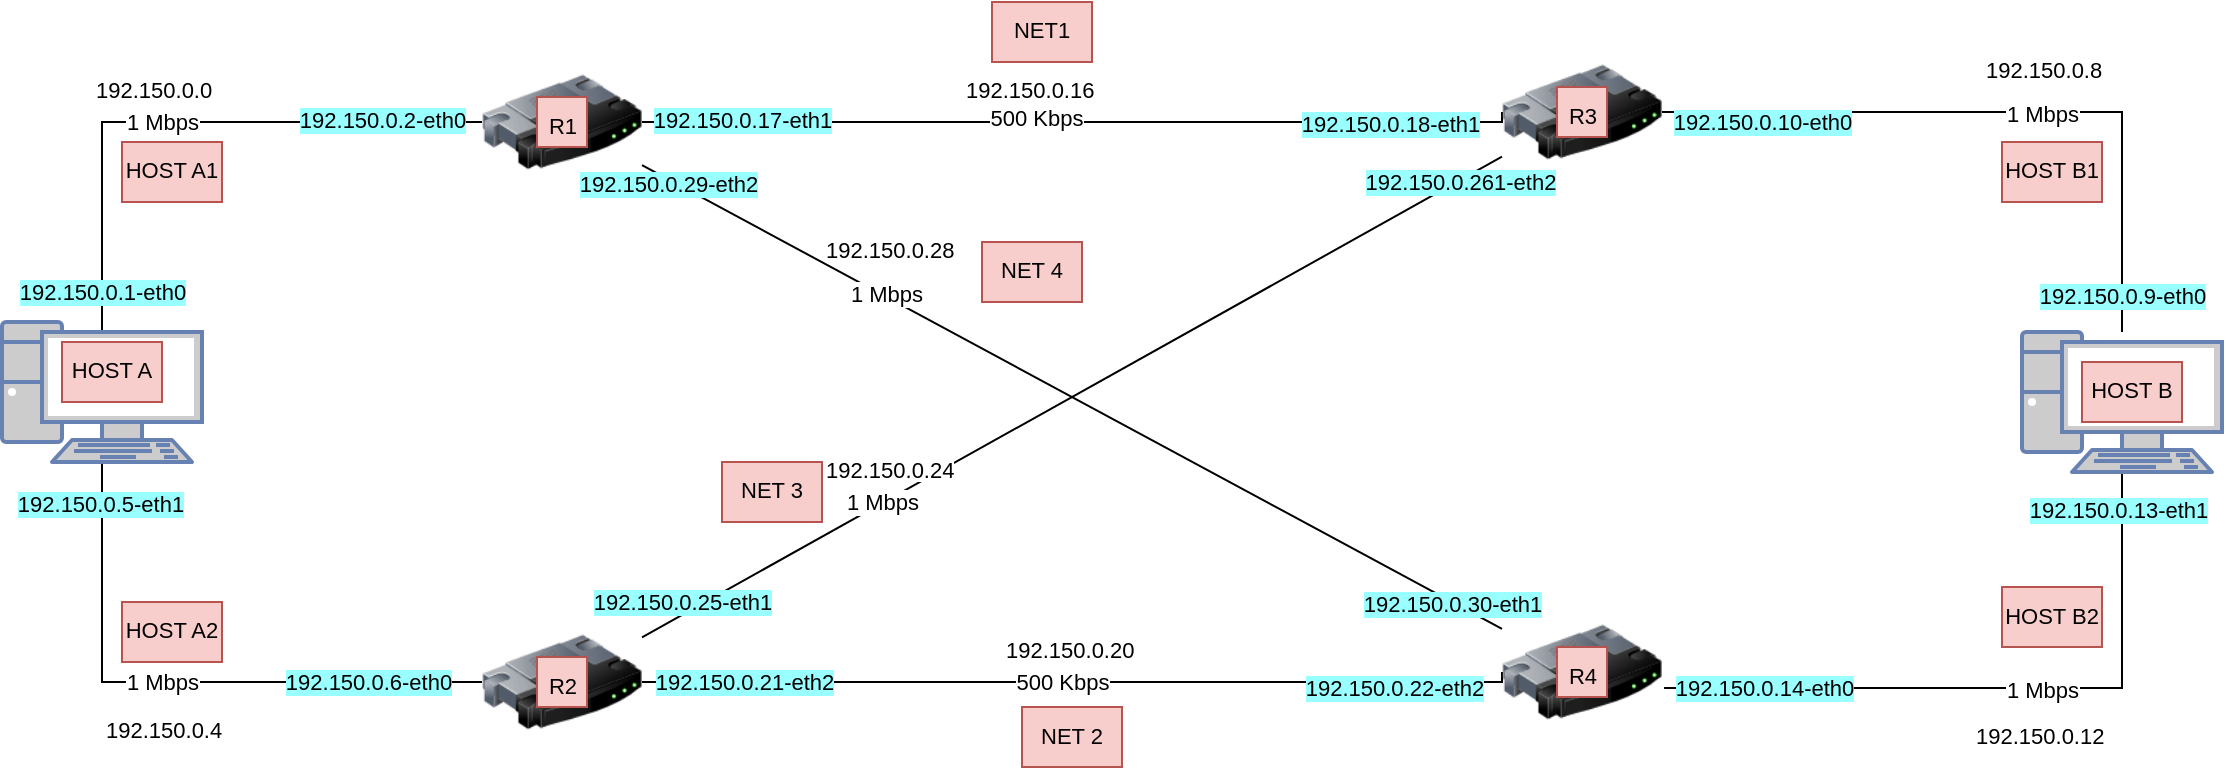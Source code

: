 <mxfile version="19.0.3" type="github">
  <diagram id="5DFiw79inY4H365NkGXZ" name="Page-1">
    <mxGraphModel dx="1629" dy="717" grid="0" gridSize="10" guides="1" tooltips="1" connect="1" arrows="1" fold="1" page="0" pageScale="1" pageWidth="850" pageHeight="1100" math="0" shadow="0">
      <root>
        <mxCell id="0" />
        <mxCell id="1" parent="0" />
        <mxCell id="z0dAwIoTlQXoYfSb6TVq-3" style="edgeStyle=orthogonalEdgeStyle;rounded=0;orthogonalLoop=1;jettySize=auto;html=1;endArrow=none;endFill=0;exitX=0.5;exitY=0.07;exitDx=0;exitDy=0;exitPerimeter=0;" edge="1" parent="1" source="z0dAwIoTlQXoYfSb6TVq-1" target="z0dAwIoTlQXoYfSb6TVq-2">
          <mxGeometry relative="1" as="geometry">
            <Array as="points">
              <mxPoint x="260" y="220" />
            </Array>
          </mxGeometry>
        </mxCell>
        <mxCell id="z0dAwIoTlQXoYfSb6TVq-16" value="1 Mbps" style="edgeLabel;html=1;align=center;verticalAlign=middle;resizable=0;points=[];" vertex="1" connectable="0" parent="z0dAwIoTlQXoYfSb6TVq-3">
          <mxGeometry x="0.064" y="1" relative="1" as="geometry">
            <mxPoint x="-22" y="1" as="offset" />
          </mxGeometry>
        </mxCell>
        <mxCell id="z0dAwIoTlQXoYfSb6TVq-24" value="192.150.0.1-eth0" style="edgeLabel;html=1;align=center;verticalAlign=middle;resizable=0;points=[];labelBackgroundColor=#99FFFF;" vertex="1" connectable="0" parent="z0dAwIoTlQXoYfSb6TVq-3">
          <mxGeometry x="-0.865" relative="1" as="geometry">
            <mxPoint as="offset" />
          </mxGeometry>
        </mxCell>
        <mxCell id="z0dAwIoTlQXoYfSb6TVq-26" value="192.150.0.2-eth0" style="edgeLabel;html=1;align=center;verticalAlign=middle;resizable=0;points=[];labelBackgroundColor=#99FFFF;" vertex="1" connectable="0" parent="z0dAwIoTlQXoYfSb6TVq-3">
          <mxGeometry x="0.607" y="1" relative="1" as="geometry">
            <mxPoint x="8" as="offset" />
          </mxGeometry>
        </mxCell>
        <mxCell id="z0dAwIoTlQXoYfSb6TVq-5" style="edgeStyle=orthogonalEdgeStyle;rounded=0;orthogonalLoop=1;jettySize=auto;html=1;entryX=0;entryY=0.5;entryDx=0;entryDy=0;endArrow=none;endFill=0;" edge="1" parent="1" source="z0dAwIoTlQXoYfSb6TVq-1" target="z0dAwIoTlQXoYfSb6TVq-4">
          <mxGeometry relative="1" as="geometry">
            <Array as="points">
              <mxPoint x="260" y="500" />
            </Array>
          </mxGeometry>
        </mxCell>
        <mxCell id="z0dAwIoTlQXoYfSb6TVq-17" value="1 Mbps" style="edgeLabel;html=1;align=center;verticalAlign=middle;resizable=0;points=[];" vertex="1" connectable="0" parent="z0dAwIoTlQXoYfSb6TVq-5">
          <mxGeometry x="0.093" y="-2" relative="1" as="geometry">
            <mxPoint x="-24" y="-2" as="offset" />
          </mxGeometry>
        </mxCell>
        <mxCell id="z0dAwIoTlQXoYfSb6TVq-25" value="192.150.0.5-eth1" style="edgeLabel;html=1;align=center;verticalAlign=middle;resizable=0;points=[];labelBackgroundColor=#99FFFF;" vertex="1" connectable="0" parent="z0dAwIoTlQXoYfSb6TVq-5">
          <mxGeometry x="-0.86" y="-1" relative="1" as="geometry">
            <mxPoint as="offset" />
          </mxGeometry>
        </mxCell>
        <mxCell id="z0dAwIoTlQXoYfSb6TVq-27" value="192.150.0.6-eth0" style="edgeLabel;html=1;align=center;verticalAlign=middle;resizable=0;points=[];labelBackgroundColor=#99FFFF;" vertex="1" connectable="0" parent="z0dAwIoTlQXoYfSb6TVq-5">
          <mxGeometry x="0.619" relative="1" as="geometry">
            <mxPoint as="offset" />
          </mxGeometry>
        </mxCell>
        <mxCell id="z0dAwIoTlQXoYfSb6TVq-1" value="" style="fontColor=#0066CC;verticalAlign=top;verticalLabelPosition=bottom;labelPosition=center;align=center;html=1;outlineConnect=0;fillColor=#CCCCCC;strokeColor=#6881B3;gradientColor=none;gradientDirection=north;strokeWidth=2;shape=mxgraph.networks.pc;" vertex="1" parent="1">
          <mxGeometry x="210" y="320" width="100" height="70" as="geometry" />
        </mxCell>
        <mxCell id="z0dAwIoTlQXoYfSb6TVq-9" style="edgeStyle=orthogonalEdgeStyle;rounded=0;orthogonalLoop=1;jettySize=auto;html=1;entryX=0;entryY=0.5;entryDx=0;entryDy=0;endArrow=none;endFill=0;" edge="1" parent="1" source="z0dAwIoTlQXoYfSb6TVq-2" target="z0dAwIoTlQXoYfSb6TVq-6">
          <mxGeometry relative="1" as="geometry">
            <Array as="points">
              <mxPoint x="630" y="220" />
              <mxPoint x="630" y="220" />
            </Array>
          </mxGeometry>
        </mxCell>
        <mxCell id="z0dAwIoTlQXoYfSb6TVq-20" value="500 Kbps" style="edgeLabel;html=1;align=center;verticalAlign=middle;resizable=0;points=[];" vertex="1" connectable="0" parent="z0dAwIoTlQXoYfSb6TVq-9">
          <mxGeometry x="-0.095" y="2" relative="1" as="geometry">
            <mxPoint as="offset" />
          </mxGeometry>
        </mxCell>
        <mxCell id="z0dAwIoTlQXoYfSb6TVq-35" value="192.150.0.17-eth1" style="edgeLabel;html=1;align=center;verticalAlign=middle;resizable=0;points=[];labelBackgroundColor=#99FFFF;" vertex="1" connectable="0" parent="z0dAwIoTlQXoYfSb6TVq-9">
          <mxGeometry x="-0.894" y="1" relative="1" as="geometry">
            <mxPoint x="27" as="offset" />
          </mxGeometry>
        </mxCell>
        <mxCell id="z0dAwIoTlQXoYfSb6TVq-39" value="192.150.0.18-eth1" style="edgeLabel;html=1;align=center;verticalAlign=middle;resizable=0;points=[];labelBackgroundColor=#99FFFF;" vertex="1" connectable="0" parent="z0dAwIoTlQXoYfSb6TVq-9">
          <mxGeometry x="0.72" y="-1" relative="1" as="geometry">
            <mxPoint as="offset" />
          </mxGeometry>
        </mxCell>
        <mxCell id="z0dAwIoTlQXoYfSb6TVq-13" style="rounded=0;orthogonalLoop=1;jettySize=auto;html=1;endArrow=none;endFill=0;" edge="1" parent="1" source="z0dAwIoTlQXoYfSb6TVq-2" target="z0dAwIoTlQXoYfSb6TVq-7">
          <mxGeometry relative="1" as="geometry" />
        </mxCell>
        <mxCell id="z0dAwIoTlQXoYfSb6TVq-18" value="1 Mbps" style="edgeLabel;html=1;align=center;verticalAlign=middle;resizable=0;points=[];" vertex="1" connectable="0" parent="z0dAwIoTlQXoYfSb6TVq-13">
          <mxGeometry x="-0.436" y="1" relative="1" as="geometry">
            <mxPoint as="offset" />
          </mxGeometry>
        </mxCell>
        <mxCell id="z0dAwIoTlQXoYfSb6TVq-37" value="192.150.0.30-eth1" style="edgeLabel;html=1;align=center;verticalAlign=middle;resizable=0;points=[];labelBackgroundColor=#99FFFF;" vertex="1" connectable="0" parent="z0dAwIoTlQXoYfSb6TVq-13">
          <mxGeometry x="0.889" relative="1" as="geometry">
            <mxPoint x="-1" as="offset" />
          </mxGeometry>
        </mxCell>
        <mxCell id="z0dAwIoTlQXoYfSb6TVq-38" value="192.150.0.29-eth2" style="edgeLabel;html=1;align=center;verticalAlign=middle;resizable=0;points=[];labelBackgroundColor=#99FFFF;" vertex="1" connectable="0" parent="z0dAwIoTlQXoYfSb6TVq-13">
          <mxGeometry x="-0.935" y="-2" relative="1" as="geometry">
            <mxPoint as="offset" />
          </mxGeometry>
        </mxCell>
        <mxCell id="z0dAwIoTlQXoYfSb6TVq-2" value="" style="image;html=1;image=img/lib/clip_art/networking/Router_128x128.png" vertex="1" parent="1">
          <mxGeometry x="450" y="180" width="80" height="80" as="geometry" />
        </mxCell>
        <mxCell id="z0dAwIoTlQXoYfSb6TVq-10" style="edgeStyle=orthogonalEdgeStyle;rounded=0;orthogonalLoop=1;jettySize=auto;html=1;entryX=0;entryY=0.5;entryDx=0;entryDy=0;endArrow=none;endFill=0;" edge="1" parent="1" source="z0dAwIoTlQXoYfSb6TVq-4" target="z0dAwIoTlQXoYfSb6TVq-7">
          <mxGeometry relative="1" as="geometry">
            <Array as="points">
              <mxPoint x="630" y="500" />
              <mxPoint x="630" y="500" />
            </Array>
          </mxGeometry>
        </mxCell>
        <mxCell id="z0dAwIoTlQXoYfSb6TVq-21" value="500 Kbps" style="edgeLabel;html=1;align=center;verticalAlign=middle;resizable=0;points=[];" vertex="1" connectable="0" parent="z0dAwIoTlQXoYfSb6TVq-10">
          <mxGeometry x="-0.105" relative="1" as="geometry">
            <mxPoint x="15" as="offset" />
          </mxGeometry>
        </mxCell>
        <mxCell id="z0dAwIoTlQXoYfSb6TVq-28" value="192.150.0.21-eth2" style="edgeLabel;html=1;align=center;verticalAlign=middle;resizable=0;points=[];labelBackgroundColor=#99FFFF;" vertex="1" connectable="0" parent="z0dAwIoTlQXoYfSb6TVq-10">
          <mxGeometry x="-0.842" relative="1" as="geometry">
            <mxPoint x="16" as="offset" />
          </mxGeometry>
        </mxCell>
        <mxCell id="z0dAwIoTlQXoYfSb6TVq-30" value="192.150.0.22-eth2" style="edgeLabel;html=1;align=center;verticalAlign=middle;resizable=0;points=[];labelBackgroundColor=#99FFFF;" vertex="1" connectable="0" parent="z0dAwIoTlQXoYfSb6TVq-10">
          <mxGeometry x="0.729" y="-3" relative="1" as="geometry">
            <mxPoint as="offset" />
          </mxGeometry>
        </mxCell>
        <mxCell id="z0dAwIoTlQXoYfSb6TVq-14" style="edgeStyle=none;rounded=0;orthogonalLoop=1;jettySize=auto;html=1;endArrow=none;endFill=0;" edge="1" parent="1" source="z0dAwIoTlQXoYfSb6TVq-4" target="z0dAwIoTlQXoYfSb6TVq-6">
          <mxGeometry relative="1" as="geometry" />
        </mxCell>
        <mxCell id="z0dAwIoTlQXoYfSb6TVq-19" value="1 Mbps" style="edgeLabel;html=1;align=center;verticalAlign=middle;resizable=0;points=[];" vertex="1" connectable="0" parent="z0dAwIoTlQXoYfSb6TVq-14">
          <mxGeometry x="-0.509" y="1" relative="1" as="geometry">
            <mxPoint x="15" y="-8" as="offset" />
          </mxGeometry>
        </mxCell>
        <mxCell id="z0dAwIoTlQXoYfSb6TVq-36" value="192.150.0.25-eth1" style="edgeLabel;html=1;align=center;verticalAlign=middle;resizable=0;points=[];labelBackgroundColor=#99FFFF;" vertex="1" connectable="0" parent="z0dAwIoTlQXoYfSb6TVq-14">
          <mxGeometry x="-0.919" y="-1" relative="1" as="geometry">
            <mxPoint x="2" y="-9" as="offset" />
          </mxGeometry>
        </mxCell>
        <mxCell id="z0dAwIoTlQXoYfSb6TVq-40" value="192.150.0.261-eth2" style="edgeLabel;html=1;align=center;verticalAlign=middle;resizable=0;points=[];labelBackgroundColor=#99FFFF;" vertex="1" connectable="0" parent="z0dAwIoTlQXoYfSb6TVq-14">
          <mxGeometry x="0.9" y="-1" relative="1" as="geometry">
            <mxPoint as="offset" />
          </mxGeometry>
        </mxCell>
        <mxCell id="z0dAwIoTlQXoYfSb6TVq-4" value="" style="image;html=1;image=img/lib/clip_art/networking/Router_128x128.png" vertex="1" parent="1">
          <mxGeometry x="450" y="460" width="80" height="80" as="geometry" />
        </mxCell>
        <mxCell id="z0dAwIoTlQXoYfSb6TVq-11" style="edgeStyle=orthogonalEdgeStyle;rounded=0;orthogonalLoop=1;jettySize=auto;html=1;endArrow=none;endFill=0;" edge="1" parent="1" source="z0dAwIoTlQXoYfSb6TVq-6" target="z0dAwIoTlQXoYfSb6TVq-8">
          <mxGeometry relative="1" as="geometry" />
        </mxCell>
        <mxCell id="z0dAwIoTlQXoYfSb6TVq-22" value="1 Mbps" style="edgeLabel;html=1;align=center;verticalAlign=middle;resizable=0;points=[];" vertex="1" connectable="0" parent="z0dAwIoTlQXoYfSb6TVq-11">
          <mxGeometry x="-0.076" y="-1" relative="1" as="geometry">
            <mxPoint x="33" as="offset" />
          </mxGeometry>
        </mxCell>
        <mxCell id="z0dAwIoTlQXoYfSb6TVq-33" value="192.150.0.9-eth0" style="edgeLabel;html=1;align=center;verticalAlign=middle;resizable=0;points=[];labelBackgroundColor=#99FFFF;" vertex="1" connectable="0" parent="z0dAwIoTlQXoYfSb6TVq-11">
          <mxGeometry x="0.894" relative="1" as="geometry">
            <mxPoint as="offset" />
          </mxGeometry>
        </mxCell>
        <mxCell id="z0dAwIoTlQXoYfSb6TVq-34" value="192.150.0.10-eth0" style="edgeLabel;html=1;align=center;verticalAlign=middle;resizable=0;points=[];labelBackgroundColor=#99FFFF;" vertex="1" connectable="0" parent="z0dAwIoTlQXoYfSb6TVq-11">
          <mxGeometry x="-0.882" y="-1" relative="1" as="geometry">
            <mxPoint x="30" y="4" as="offset" />
          </mxGeometry>
        </mxCell>
        <mxCell id="z0dAwIoTlQXoYfSb6TVq-6" value="" style="image;html=1;image=img/lib/clip_art/networking/Router_128x128.png" vertex="1" parent="1">
          <mxGeometry x="960" y="175" width="80" height="80" as="geometry" />
        </mxCell>
        <mxCell id="z0dAwIoTlQXoYfSb6TVq-12" style="edgeStyle=orthogonalEdgeStyle;rounded=0;orthogonalLoop=1;jettySize=auto;html=1;entryX=0.5;entryY=1;entryDx=0;entryDy=0;entryPerimeter=0;endArrow=none;endFill=0;exitX=1.013;exitY=0.6;exitDx=0;exitDy=0;exitPerimeter=0;" edge="1" parent="1" source="z0dAwIoTlQXoYfSb6TVq-7" target="z0dAwIoTlQXoYfSb6TVq-8">
          <mxGeometry relative="1" as="geometry" />
        </mxCell>
        <mxCell id="z0dAwIoTlQXoYfSb6TVq-23" value="1 Mbps" style="edgeLabel;html=1;align=center;verticalAlign=middle;resizable=0;points=[];" vertex="1" connectable="0" parent="z0dAwIoTlQXoYfSb6TVq-12">
          <mxGeometry x="-0.085" y="-1" relative="1" as="geometry">
            <mxPoint x="35" as="offset" />
          </mxGeometry>
        </mxCell>
        <mxCell id="z0dAwIoTlQXoYfSb6TVq-31" value="192.150.0.14-eth0" style="edgeLabel;html=1;align=center;verticalAlign=middle;resizable=0;points=[];labelBackgroundColor=#99FFFF;" vertex="1" connectable="0" parent="z0dAwIoTlQXoYfSb6TVq-12">
          <mxGeometry x="-0.861" relative="1" as="geometry">
            <mxPoint x="26" as="offset" />
          </mxGeometry>
        </mxCell>
        <mxCell id="z0dAwIoTlQXoYfSb6TVq-32" value="192.150.0.13-eth1" style="edgeLabel;html=1;align=center;verticalAlign=middle;resizable=0;points=[];labelBackgroundColor=#99FFFF;" vertex="1" connectable="0" parent="z0dAwIoTlQXoYfSb6TVq-12">
          <mxGeometry x="0.887" y="2" relative="1" as="geometry">
            <mxPoint as="offset" />
          </mxGeometry>
        </mxCell>
        <mxCell id="z0dAwIoTlQXoYfSb6TVq-7" value="" style="image;html=1;image=img/lib/clip_art/networking/Router_128x128.png" vertex="1" parent="1">
          <mxGeometry x="960" y="455" width="80" height="80" as="geometry" />
        </mxCell>
        <mxCell id="z0dAwIoTlQXoYfSb6TVq-8" value="" style="fontColor=#0066CC;verticalAlign=top;verticalLabelPosition=bottom;labelPosition=center;align=center;html=1;outlineConnect=0;fillColor=#CCCCCC;strokeColor=#6881B3;gradientColor=none;gradientDirection=north;strokeWidth=2;shape=mxgraph.networks.pc;" vertex="1" parent="1">
          <mxGeometry x="1220" y="325" width="100" height="70" as="geometry" />
        </mxCell>
        <mxCell id="z0dAwIoTlQXoYfSb6TVq-41" value="&lt;span style=&quot;color: rgb(0, 0, 0); font-family: Helvetica; font-size: 11px; font-style: normal; font-variant-ligatures: normal; font-variant-caps: normal; font-weight: 400; letter-spacing: normal; orphans: 2; text-align: center; text-indent: 0px; text-transform: none; widows: 2; word-spacing: 0px; -webkit-text-stroke-width: 0px; background-color: rgb(255, 255, 255); text-decoration-thickness: initial; text-decoration-style: initial; text-decoration-color: initial; float: none; display: inline !important;&quot;&gt;192.150.0.4&lt;/span&gt;" style="text;whiteSpace=wrap;html=1;" vertex="1" parent="1">
          <mxGeometry x="260" y="510" width="70" height="30" as="geometry" />
        </mxCell>
        <mxCell id="z0dAwIoTlQXoYfSb6TVq-42" value="&lt;span style=&quot;color: rgb(0, 0, 0); font-family: Helvetica; font-size: 11px; font-style: normal; font-variant-ligatures: normal; font-variant-caps: normal; font-weight: 400; letter-spacing: normal; orphans: 2; text-align: center; text-indent: 0px; text-transform: none; widows: 2; word-spacing: 0px; -webkit-text-stroke-width: 0px; background-color: rgb(255, 255, 255); text-decoration-thickness: initial; text-decoration-style: initial; text-decoration-color: initial; float: none; display: inline !important;&quot;&gt;192.150.0.0&lt;/span&gt;" style="text;whiteSpace=wrap;html=1;" vertex="1" parent="1">
          <mxGeometry x="255" y="190" width="80" height="30" as="geometry" />
        </mxCell>
        <mxCell id="z0dAwIoTlQXoYfSb6TVq-43" value="&lt;span style=&quot;color: rgb(0, 0, 0); font-family: Helvetica; font-size: 11px; font-style: normal; font-variant-ligatures: normal; font-variant-caps: normal; font-weight: 400; letter-spacing: normal; orphans: 2; text-align: center; text-indent: 0px; text-transform: none; widows: 2; word-spacing: 0px; -webkit-text-stroke-width: 0px; background-color: rgb(255, 255, 255); text-decoration-thickness: initial; text-decoration-style: initial; text-decoration-color: initial; float: none; display: inline !important;&quot;&gt;192.150.0.16&lt;/span&gt;" style="text;whiteSpace=wrap;html=1;" vertex="1" parent="1">
          <mxGeometry x="690" y="190" width="80" height="30" as="geometry" />
        </mxCell>
        <mxCell id="z0dAwIoTlQXoYfSb6TVq-44" value="&lt;span style=&quot;color: rgb(0, 0, 0); font-family: Helvetica; font-size: 11px; font-style: normal; font-variant-ligatures: normal; font-variant-caps: normal; font-weight: 400; letter-spacing: normal; orphans: 2; text-align: center; text-indent: 0px; text-transform: none; widows: 2; word-spacing: 0px; -webkit-text-stroke-width: 0px; background-color: rgb(255, 255, 255); text-decoration-thickness: initial; text-decoration-style: initial; text-decoration-color: initial; float: none; display: inline !important;&quot;&gt;192.150.0.20&lt;/span&gt;" style="text;whiteSpace=wrap;html=1;" vertex="1" parent="1">
          <mxGeometry x="710" y="470" width="80" height="30" as="geometry" />
        </mxCell>
        <mxCell id="z0dAwIoTlQXoYfSb6TVq-45" value="&lt;span style=&quot;color: rgb(0, 0, 0); font-family: Helvetica; font-size: 11px; font-style: normal; font-variant-ligatures: normal; font-variant-caps: normal; font-weight: 400; letter-spacing: normal; orphans: 2; text-align: center; text-indent: 0px; text-transform: none; widows: 2; word-spacing: 0px; -webkit-text-stroke-width: 0px; background-color: rgb(255, 255, 255); text-decoration-thickness: initial; text-decoration-style: initial; text-decoration-color: initial; float: none; display: inline !important;&quot;&gt;192.150.0.8&lt;/span&gt;" style="text;whiteSpace=wrap;html=1;" vertex="1" parent="1">
          <mxGeometry x="1200" y="180" width="70" height="30" as="geometry" />
        </mxCell>
        <mxCell id="z0dAwIoTlQXoYfSb6TVq-46" value="&lt;span style=&quot;color: rgb(0, 0, 0); font-family: Helvetica; font-size: 11px; font-style: normal; font-variant-ligatures: normal; font-variant-caps: normal; font-weight: 400; letter-spacing: normal; orphans: 2; text-align: center; text-indent: 0px; text-transform: none; widows: 2; word-spacing: 0px; -webkit-text-stroke-width: 0px; background-color: rgb(255, 255, 255); text-decoration-thickness: initial; text-decoration-style: initial; text-decoration-color: initial; float: none; display: inline !important;&quot;&gt;192.150.0.12&lt;/span&gt;" style="text;whiteSpace=wrap;html=1;" vertex="1" parent="1">
          <mxGeometry x="1195" y="512.5" width="80" height="30" as="geometry" />
        </mxCell>
        <mxCell id="z0dAwIoTlQXoYfSb6TVq-48" value="&lt;span style=&quot;color: rgb(0, 0, 0); font-family: Helvetica; font-size: 11px; font-style: normal; font-variant-ligatures: normal; font-variant-caps: normal; font-weight: 400; letter-spacing: normal; orphans: 2; text-align: center; text-indent: 0px; text-transform: none; widows: 2; word-spacing: 0px; -webkit-text-stroke-width: 0px; background-color: rgb(255, 255, 255); text-decoration-thickness: initial; text-decoration-style: initial; text-decoration-color: initial; float: none; display: inline !important;&quot;&gt;192.150.0.28&lt;/span&gt;" style="text;whiteSpace=wrap;html=1;" vertex="1" parent="1">
          <mxGeometry x="620" y="270" width="80" height="30" as="geometry" />
        </mxCell>
        <mxCell id="z0dAwIoTlQXoYfSb6TVq-49" value="&lt;span style=&quot;color: rgb(0, 0, 0); font-family: Helvetica; font-size: 11px; font-style: normal; font-variant-ligatures: normal; font-variant-caps: normal; font-weight: 400; letter-spacing: normal; orphans: 2; text-align: center; text-indent: 0px; text-transform: none; widows: 2; word-spacing: 0px; -webkit-text-stroke-width: 0px; background-color: rgb(255, 255, 255); text-decoration-thickness: initial; text-decoration-style: initial; text-decoration-color: initial; float: none; display: inline !important;&quot;&gt;192.150.0.24&lt;/span&gt;" style="text;whiteSpace=wrap;html=1;" vertex="1" parent="1">
          <mxGeometry x="620" y="380" width="80" height="30" as="geometry" />
        </mxCell>
        <mxCell id="z0dAwIoTlQXoYfSb6TVq-50" value="&lt;span style=&quot;color: rgb(0, 0, 0); font-family: Helvetica; font-size: 11px; font-style: normal; font-variant-ligatures: normal; font-variant-caps: normal; font-weight: 400; letter-spacing: normal; orphans: 2; text-indent: 0px; text-transform: none; widows: 2; word-spacing: 0px; -webkit-text-stroke-width: 0px; text-decoration-thickness: initial; text-decoration-style: initial; text-decoration-color: initial; float: none; display: inline !important;&quot;&gt;HOST A&lt;/span&gt;" style="text;whiteSpace=wrap;html=1;fillColor=#f8cecc;strokeColor=#b85450;labelBackgroundColor=none;align=center;" vertex="1" parent="1">
          <mxGeometry x="240" y="330" width="50" height="30" as="geometry" />
        </mxCell>
        <mxCell id="z0dAwIoTlQXoYfSb6TVq-51" value="&lt;span style=&quot;color: rgb(0, 0, 0); font-family: Helvetica; font-size: 11px; font-style: normal; font-variant-ligatures: normal; font-variant-caps: normal; font-weight: 400; letter-spacing: normal; orphans: 2; text-indent: 0px; text-transform: none; widows: 2; word-spacing: 0px; -webkit-text-stroke-width: 0px; text-decoration-thickness: initial; text-decoration-style: initial; text-decoration-color: initial; float: none; display: inline !important;&quot;&gt;HOST B&lt;/span&gt;" style="text;whiteSpace=wrap;html=1;fillColor=#f8cecc;strokeColor=#b85450;labelBackgroundColor=none;align=center;" vertex="1" parent="1">
          <mxGeometry x="1250" y="340" width="50" height="30" as="geometry" />
        </mxCell>
        <mxCell id="z0dAwIoTlQXoYfSb6TVq-52" value="&lt;span style=&quot;color: rgb(0, 0, 0); font-family: Helvetica; font-size: 11px; font-style: normal; font-variant-ligatures: normal; font-variant-caps: normal; font-weight: 400; letter-spacing: normal; orphans: 2; text-indent: 0px; text-transform: none; widows: 2; word-spacing: 0px; -webkit-text-stroke-width: 0px; text-decoration-thickness: initial; text-decoration-style: initial; text-decoration-color: initial; float: none; display: inline !important;&quot;&gt;R1&lt;/span&gt;" style="text;whiteSpace=wrap;html=1;fillColor=#f8cecc;strokeColor=#b85450;labelBackgroundColor=none;align=center;" vertex="1" parent="1">
          <mxGeometry x="477.5" y="207.5" width="25" height="25" as="geometry" />
        </mxCell>
        <mxCell id="z0dAwIoTlQXoYfSb6TVq-54" value="&lt;span style=&quot;color: rgb(0, 0, 0); font-family: Helvetica; font-size: 11px; font-style: normal; font-variant-ligatures: normal; font-variant-caps: normal; font-weight: 400; letter-spacing: normal; orphans: 2; text-indent: 0px; text-transform: none; widows: 2; word-spacing: 0px; -webkit-text-stroke-width: 0px; text-decoration-thickness: initial; text-decoration-style: initial; text-decoration-color: initial; float: none; display: inline !important;&quot;&gt;R2&lt;/span&gt;" style="text;whiteSpace=wrap;html=1;fillColor=#f8cecc;strokeColor=#b85450;labelBackgroundColor=none;align=center;" vertex="1" parent="1">
          <mxGeometry x="477.5" y="487.5" width="25" height="25" as="geometry" />
        </mxCell>
        <mxCell id="z0dAwIoTlQXoYfSb6TVq-55" value="&lt;span style=&quot;color: rgb(0, 0, 0); font-family: Helvetica; font-size: 11px; font-style: normal; font-variant-ligatures: normal; font-variant-caps: normal; font-weight: 400; letter-spacing: normal; orphans: 2; text-indent: 0px; text-transform: none; widows: 2; word-spacing: 0px; -webkit-text-stroke-width: 0px; text-decoration-thickness: initial; text-decoration-style: initial; text-decoration-color: initial; float: none; display: inline !important;&quot;&gt;R3&lt;/span&gt;" style="text;whiteSpace=wrap;html=1;fillColor=#f8cecc;strokeColor=#b85450;labelBackgroundColor=none;align=center;" vertex="1" parent="1">
          <mxGeometry x="987.5" y="202.5" width="25" height="25" as="geometry" />
        </mxCell>
        <mxCell id="z0dAwIoTlQXoYfSb6TVq-56" value="&lt;span style=&quot;color: rgb(0, 0, 0); font-family: Helvetica; font-size: 11px; font-style: normal; font-variant-ligatures: normal; font-variant-caps: normal; font-weight: 400; letter-spacing: normal; orphans: 2; text-indent: 0px; text-transform: none; widows: 2; word-spacing: 0px; -webkit-text-stroke-width: 0px; text-decoration-thickness: initial; text-decoration-style: initial; text-decoration-color: initial; float: none; display: inline !important;&quot;&gt;R4&lt;/span&gt;" style="text;whiteSpace=wrap;html=1;fillColor=#f8cecc;strokeColor=#b85450;labelBackgroundColor=none;align=center;" vertex="1" parent="1">
          <mxGeometry x="987.5" y="482.5" width="25" height="25" as="geometry" />
        </mxCell>
        <mxCell id="z0dAwIoTlQXoYfSb6TVq-57" value="&lt;span style=&quot;color: rgb(0, 0, 0); font-family: Helvetica; font-size: 11px; font-style: normal; font-variant-ligatures: normal; font-variant-caps: normal; font-weight: 400; letter-spacing: normal; orphans: 2; text-indent: 0px; text-transform: none; widows: 2; word-spacing: 0px; -webkit-text-stroke-width: 0px; text-decoration-thickness: initial; text-decoration-style: initial; text-decoration-color: initial; float: none; display: inline !important;&quot;&gt;HOST A1&lt;/span&gt;" style="text;whiteSpace=wrap;html=1;fillColor=#f8cecc;strokeColor=#b85450;labelBackgroundColor=none;align=center;" vertex="1" parent="1">
          <mxGeometry x="270" y="230" width="50" height="30" as="geometry" />
        </mxCell>
        <mxCell id="z0dAwIoTlQXoYfSb6TVq-58" value="&lt;span style=&quot;color: rgb(0, 0, 0); font-family: Helvetica; font-size: 11px; font-style: normal; font-variant-ligatures: normal; font-variant-caps: normal; font-weight: 400; letter-spacing: normal; orphans: 2; text-indent: 0px; text-transform: none; widows: 2; word-spacing: 0px; -webkit-text-stroke-width: 0px; text-decoration-thickness: initial; text-decoration-style: initial; text-decoration-color: initial; float: none; display: inline !important;&quot;&gt;HOST A2&lt;/span&gt;" style="text;whiteSpace=wrap;html=1;fillColor=#f8cecc;strokeColor=#b85450;labelBackgroundColor=none;align=center;" vertex="1" parent="1">
          <mxGeometry x="270" y="460" width="50" height="30" as="geometry" />
        </mxCell>
        <mxCell id="z0dAwIoTlQXoYfSb6TVq-59" value="&lt;span style=&quot;color: rgb(0, 0, 0); font-family: Helvetica; font-size: 11px; font-style: normal; font-variant-ligatures: normal; font-variant-caps: normal; font-weight: 400; letter-spacing: normal; orphans: 2; text-indent: 0px; text-transform: none; widows: 2; word-spacing: 0px; -webkit-text-stroke-width: 0px; text-decoration-thickness: initial; text-decoration-style: initial; text-decoration-color: initial; float: none; display: inline !important;&quot;&gt;HOST B1&lt;/span&gt;" style="text;whiteSpace=wrap;html=1;fillColor=#f8cecc;strokeColor=#b85450;labelBackgroundColor=none;align=center;" vertex="1" parent="1">
          <mxGeometry x="1210" y="230" width="50" height="30" as="geometry" />
        </mxCell>
        <mxCell id="z0dAwIoTlQXoYfSb6TVq-60" value="&lt;span style=&quot;color: rgb(0, 0, 0); font-family: Helvetica; font-size: 11px; font-style: normal; font-variant-ligatures: normal; font-variant-caps: normal; font-weight: 400; letter-spacing: normal; orphans: 2; text-indent: 0px; text-transform: none; widows: 2; word-spacing: 0px; -webkit-text-stroke-width: 0px; text-decoration-thickness: initial; text-decoration-style: initial; text-decoration-color: initial; float: none; display: inline !important;&quot;&gt;HOST B2&lt;/span&gt;" style="text;whiteSpace=wrap;html=1;fillColor=#f8cecc;strokeColor=#b85450;labelBackgroundColor=none;align=center;" vertex="1" parent="1">
          <mxGeometry x="1210" y="452.5" width="50" height="30" as="geometry" />
        </mxCell>
        <mxCell id="z0dAwIoTlQXoYfSb6TVq-61" value="&lt;span style=&quot;color: rgb(0, 0, 0); font-family: Helvetica; font-size: 11px; font-style: normal; font-variant-ligatures: normal; font-variant-caps: normal; font-weight: 400; letter-spacing: normal; orphans: 2; text-indent: 0px; text-transform: none; widows: 2; word-spacing: 0px; -webkit-text-stroke-width: 0px; text-decoration-thickness: initial; text-decoration-style: initial; text-decoration-color: initial; float: none; display: inline !important;&quot;&gt;NET1&lt;/span&gt;" style="text;whiteSpace=wrap;html=1;fillColor=#f8cecc;strokeColor=#b85450;labelBackgroundColor=none;align=center;" vertex="1" parent="1">
          <mxGeometry x="705" y="160" width="50" height="30" as="geometry" />
        </mxCell>
        <mxCell id="z0dAwIoTlQXoYfSb6TVq-62" value="&lt;span style=&quot;color: rgb(0, 0, 0); font-family: Helvetica; font-size: 11px; font-style: normal; font-variant-ligatures: normal; font-variant-caps: normal; font-weight: 400; letter-spacing: normal; orphans: 2; text-indent: 0px; text-transform: none; widows: 2; word-spacing: 0px; -webkit-text-stroke-width: 0px; text-decoration-thickness: initial; text-decoration-style: initial; text-decoration-color: initial; float: none; display: inline !important;&quot;&gt;NET 2&lt;/span&gt;" style="text;whiteSpace=wrap;html=1;fillColor=#f8cecc;strokeColor=#b85450;labelBackgroundColor=none;align=center;" vertex="1" parent="1">
          <mxGeometry x="720" y="512.5" width="50" height="30" as="geometry" />
        </mxCell>
        <mxCell id="z0dAwIoTlQXoYfSb6TVq-63" value="&lt;span style=&quot;color: rgb(0, 0, 0); font-family: Helvetica; font-size: 11px; font-style: normal; font-variant-ligatures: normal; font-variant-caps: normal; font-weight: 400; letter-spacing: normal; orphans: 2; text-indent: 0px; text-transform: none; widows: 2; word-spacing: 0px; -webkit-text-stroke-width: 0px; text-decoration-thickness: initial; text-decoration-style: initial; text-decoration-color: initial; float: none; display: inline !important;&quot;&gt;NET 4&lt;/span&gt;" style="text;whiteSpace=wrap;html=1;fillColor=#f8cecc;strokeColor=#b85450;labelBackgroundColor=none;align=center;" vertex="1" parent="1">
          <mxGeometry x="700" y="280" width="50" height="30" as="geometry" />
        </mxCell>
        <mxCell id="z0dAwIoTlQXoYfSb6TVq-64" value="&lt;span style=&quot;color: rgb(0, 0, 0); font-family: Helvetica; font-size: 11px; font-style: normal; font-variant-ligatures: normal; font-variant-caps: normal; font-weight: 400; letter-spacing: normal; orphans: 2; text-indent: 0px; text-transform: none; widows: 2; word-spacing: 0px; -webkit-text-stroke-width: 0px; text-decoration-thickness: initial; text-decoration-style: initial; text-decoration-color: initial; float: none; display: inline !important;&quot;&gt;NET 3&lt;/span&gt;" style="text;whiteSpace=wrap;html=1;fillColor=#f8cecc;strokeColor=#b85450;labelBackgroundColor=none;align=center;" vertex="1" parent="1">
          <mxGeometry x="570" y="390" width="50" height="30" as="geometry" />
        </mxCell>
      </root>
    </mxGraphModel>
  </diagram>
</mxfile>
